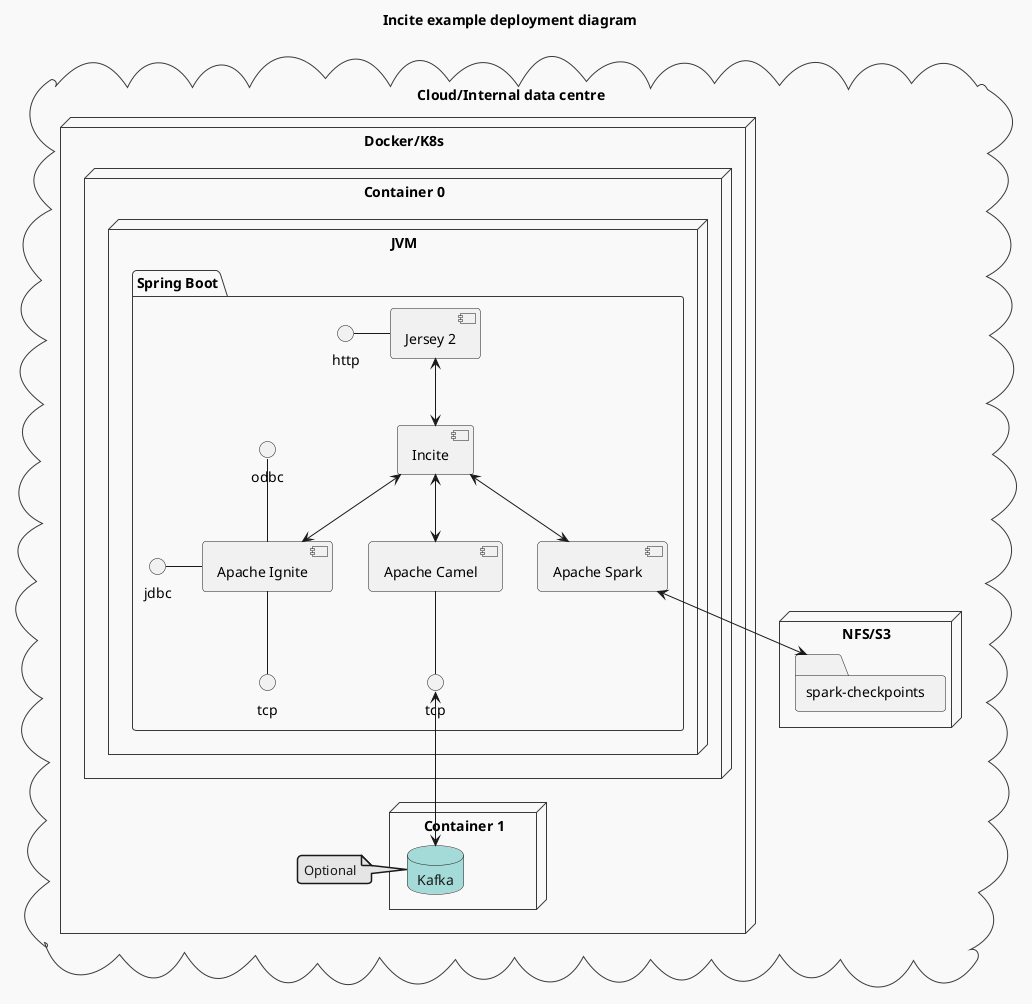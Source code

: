 @startuml
'https://plantuml.com/deployment-diagram

!theme mars

title "Incite example deployment diagram"

cloud "Cloud/Internal data centre" {

    node "Docker/K8s" {
        node "Container 0" {
            node "JVM" {
                package "Spring Boot" {
                    component "Apache Camel" as camel
                    component "Apache Ignite" as ignite
                    component "Apache Spark" as spark
                    component "Incite" as incite
                    component "Jersey 2" as jersey2

                    interface "tcp" as tcp0
                    interface "tcp" as tcp1

                   http - jersey2
                   jersey2 <--> incite
                   incite <--> camel
                   incite <--> ignite
                   incite <--> spark

                   jdbc -right- ignite
                   odbc -down- ignite
                   tcp0 -up- ignite
                   tcp1 -up- camel
                }
            }
        }

        node "Container 1" {
            database "Kafka" as kafka
        }

        note right of kafka: Optional
    }

    node "NFS/S3" {
        folder "spark-checkpoints" as sparkCheckPointsFolder
    }

    spark <--> sparkCheckPointsFolder
    tcp1 <--> kafka
}
@enduml
